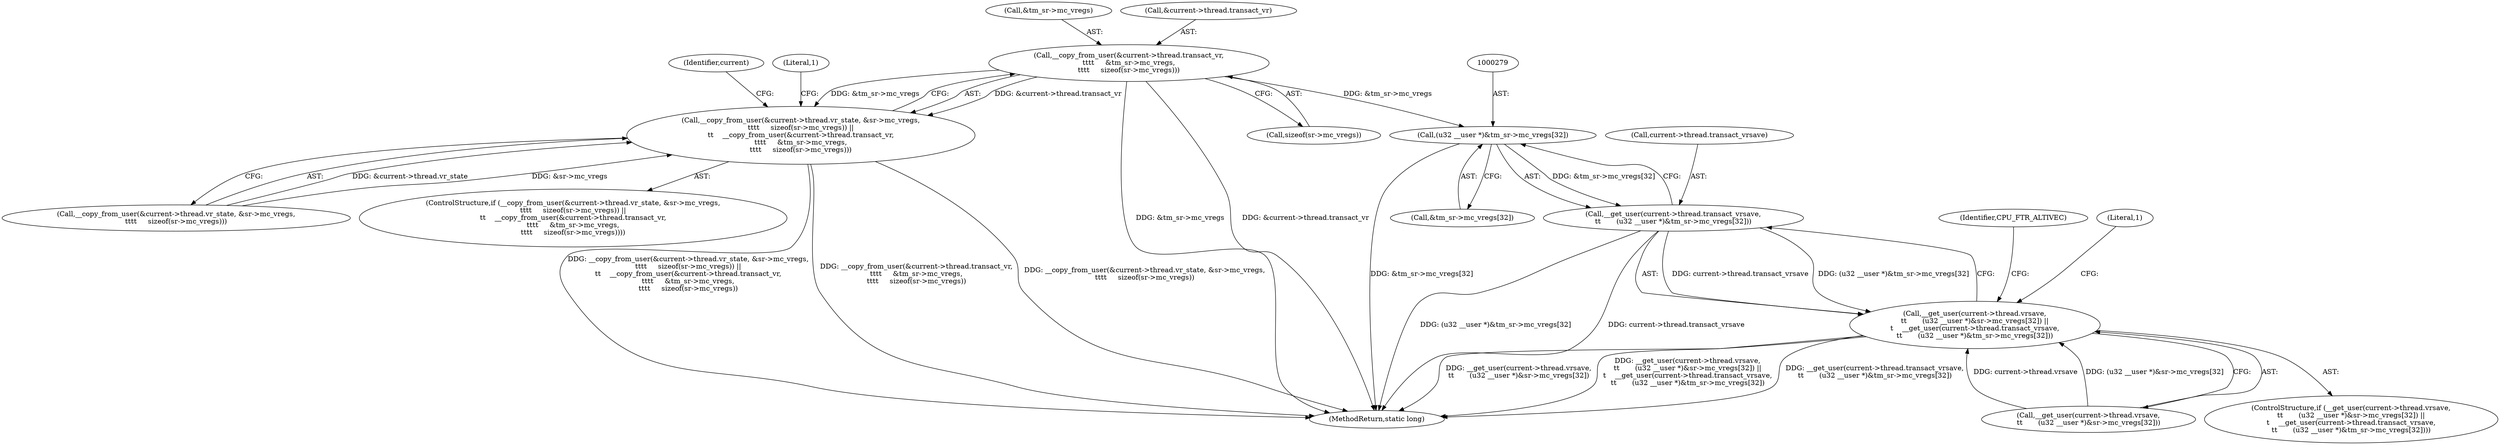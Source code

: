 digraph "0_linux_d2b9d2a5ad5ef04ff978c9923d19730cb05efd55@API" {
"1000207" [label="(Call,__copy_from_user(&current->thread.transact_vr,\n\t\t\t\t     &tm_sr->mc_vregs,\n\t\t\t\t     sizeof(sr->mc_vregs)))"];
"1000191" [label="(Call,__copy_from_user(&current->thread.vr_state, &sr->mc_vregs,\n\t\t\t\t     sizeof(sr->mc_vregs)) ||\n\t\t    __copy_from_user(&current->thread.transact_vr,\n\t\t\t\t     &tm_sr->mc_vregs,\n\t\t\t\t     sizeof(sr->mc_vregs)))"];
"1000278" [label="(Call,(u32 __user *)&tm_sr->mc_vregs[32])"];
"1000272" [label="(Call,__get_user(current->thread.transact_vrsave,\n\t\t       (u32 __user *)&tm_sr->mc_vregs[32]))"];
"1000257" [label="(Call,__get_user(current->thread.vrsave,\n\t\t       (u32 __user *)&sr->mc_vregs[32]) ||\n\t    __get_user(current->thread.transact_vrsave,\n\t\t       (u32 __user *)&tm_sr->mc_vregs[32]))"];
"1000290" [label="(Identifier,CPU_FTR_ALTIVEC)"];
"1000257" [label="(Call,__get_user(current->thread.vrsave,\n\t\t       (u32 __user *)&sr->mc_vregs[32]) ||\n\t    __get_user(current->thread.transact_vrsave,\n\t\t       (u32 __user *)&tm_sr->mc_vregs[32]))"];
"1000190" [label="(ControlStructure,if (__copy_from_user(&current->thread.vr_state, &sr->mc_vregs,\n\t\t\t\t     sizeof(sr->mc_vregs)) ||\n\t\t    __copy_from_user(&current->thread.transact_vr,\n\t\t\t\t     &tm_sr->mc_vregs,\n\t\t\t\t     sizeof(sr->mc_vregs))))"];
"1000256" [label="(ControlStructure,if (__get_user(current->thread.vrsave,\n\t\t       (u32 __user *)&sr->mc_vregs[32]) ||\n\t    __get_user(current->thread.transact_vrsave,\n\t\t       (u32 __user *)&tm_sr->mc_vregs[32])))"];
"1000258" [label="(Call,__get_user(current->thread.vrsave,\n\t\t       (u32 __user *)&sr->mc_vregs[32]))"];
"1000191" [label="(Call,__copy_from_user(&current->thread.vr_state, &sr->mc_vregs,\n\t\t\t\t     sizeof(sr->mc_vregs)) ||\n\t\t    __copy_from_user(&current->thread.transact_vr,\n\t\t\t\t     &tm_sr->mc_vregs,\n\t\t\t\t     sizeof(sr->mc_vregs)))"];
"1000192" [label="(Call,__copy_from_user(&current->thread.vr_state, &sr->mc_vregs,\n\t\t\t\t     sizeof(sr->mc_vregs)))"];
"1000214" [label="(Call,&tm_sr->mc_vregs)"];
"1000207" [label="(Call,__copy_from_user(&current->thread.transact_vr,\n\t\t\t\t     &tm_sr->mc_vregs,\n\t\t\t\t     sizeof(sr->mc_vregs)))"];
"1000272" [label="(Call,__get_user(current->thread.transact_vrsave,\n\t\t       (u32 __user *)&tm_sr->mc_vregs[32]))"];
"1000280" [label="(Call,&tm_sr->mc_vregs[32])"];
"1000273" [label="(Call,current->thread.transact_vrsave)"];
"1000208" [label="(Call,&current->thread.transact_vr)"];
"1000223" [label="(Literal,1)"];
"1000218" [label="(Call,sizeof(sr->mc_vregs))"];
"1000533" [label="(MethodReturn,static long)"];
"1000278" [label="(Call,(u32 __user *)&tm_sr->mc_vregs[32])"];
"1000261" [label="(Identifier,current)"];
"1000287" [label="(Literal,1)"];
"1000207" -> "1000191"  [label="AST: "];
"1000207" -> "1000218"  [label="CFG: "];
"1000208" -> "1000207"  [label="AST: "];
"1000214" -> "1000207"  [label="AST: "];
"1000218" -> "1000207"  [label="AST: "];
"1000191" -> "1000207"  [label="CFG: "];
"1000207" -> "1000533"  [label="DDG: &tm_sr->mc_vregs"];
"1000207" -> "1000533"  [label="DDG: &current->thread.transact_vr"];
"1000207" -> "1000191"  [label="DDG: &current->thread.transact_vr"];
"1000207" -> "1000191"  [label="DDG: &tm_sr->mc_vregs"];
"1000207" -> "1000278"  [label="DDG: &tm_sr->mc_vregs"];
"1000191" -> "1000190"  [label="AST: "];
"1000191" -> "1000192"  [label="CFG: "];
"1000192" -> "1000191"  [label="AST: "];
"1000223" -> "1000191"  [label="CFG: "];
"1000261" -> "1000191"  [label="CFG: "];
"1000191" -> "1000533"  [label="DDG: __copy_from_user(&current->thread.vr_state, &sr->mc_vregs,\n\t\t\t\t     sizeof(sr->mc_vregs)) ||\n\t\t    __copy_from_user(&current->thread.transact_vr,\n\t\t\t\t     &tm_sr->mc_vregs,\n\t\t\t\t     sizeof(sr->mc_vregs))"];
"1000191" -> "1000533"  [label="DDG: __copy_from_user(&current->thread.transact_vr,\n\t\t\t\t     &tm_sr->mc_vregs,\n\t\t\t\t     sizeof(sr->mc_vregs))"];
"1000191" -> "1000533"  [label="DDG: __copy_from_user(&current->thread.vr_state, &sr->mc_vregs,\n\t\t\t\t     sizeof(sr->mc_vregs))"];
"1000192" -> "1000191"  [label="DDG: &current->thread.vr_state"];
"1000192" -> "1000191"  [label="DDG: &sr->mc_vregs"];
"1000278" -> "1000272"  [label="AST: "];
"1000278" -> "1000280"  [label="CFG: "];
"1000279" -> "1000278"  [label="AST: "];
"1000280" -> "1000278"  [label="AST: "];
"1000272" -> "1000278"  [label="CFG: "];
"1000278" -> "1000533"  [label="DDG: &tm_sr->mc_vregs[32]"];
"1000278" -> "1000272"  [label="DDG: &tm_sr->mc_vregs[32]"];
"1000272" -> "1000257"  [label="AST: "];
"1000273" -> "1000272"  [label="AST: "];
"1000257" -> "1000272"  [label="CFG: "];
"1000272" -> "1000533"  [label="DDG: (u32 __user *)&tm_sr->mc_vregs[32]"];
"1000272" -> "1000533"  [label="DDG: current->thread.transact_vrsave"];
"1000272" -> "1000257"  [label="DDG: current->thread.transact_vrsave"];
"1000272" -> "1000257"  [label="DDG: (u32 __user *)&tm_sr->mc_vregs[32]"];
"1000257" -> "1000256"  [label="AST: "];
"1000257" -> "1000258"  [label="CFG: "];
"1000258" -> "1000257"  [label="AST: "];
"1000287" -> "1000257"  [label="CFG: "];
"1000290" -> "1000257"  [label="CFG: "];
"1000257" -> "1000533"  [label="DDG: __get_user(current->thread.vrsave,\n\t\t       (u32 __user *)&sr->mc_vregs[32])"];
"1000257" -> "1000533"  [label="DDG: __get_user(current->thread.vrsave,\n\t\t       (u32 __user *)&sr->mc_vregs[32]) ||\n\t    __get_user(current->thread.transact_vrsave,\n\t\t       (u32 __user *)&tm_sr->mc_vregs[32])"];
"1000257" -> "1000533"  [label="DDG: __get_user(current->thread.transact_vrsave,\n\t\t       (u32 __user *)&tm_sr->mc_vregs[32])"];
"1000258" -> "1000257"  [label="DDG: current->thread.vrsave"];
"1000258" -> "1000257"  [label="DDG: (u32 __user *)&sr->mc_vregs[32]"];
}
